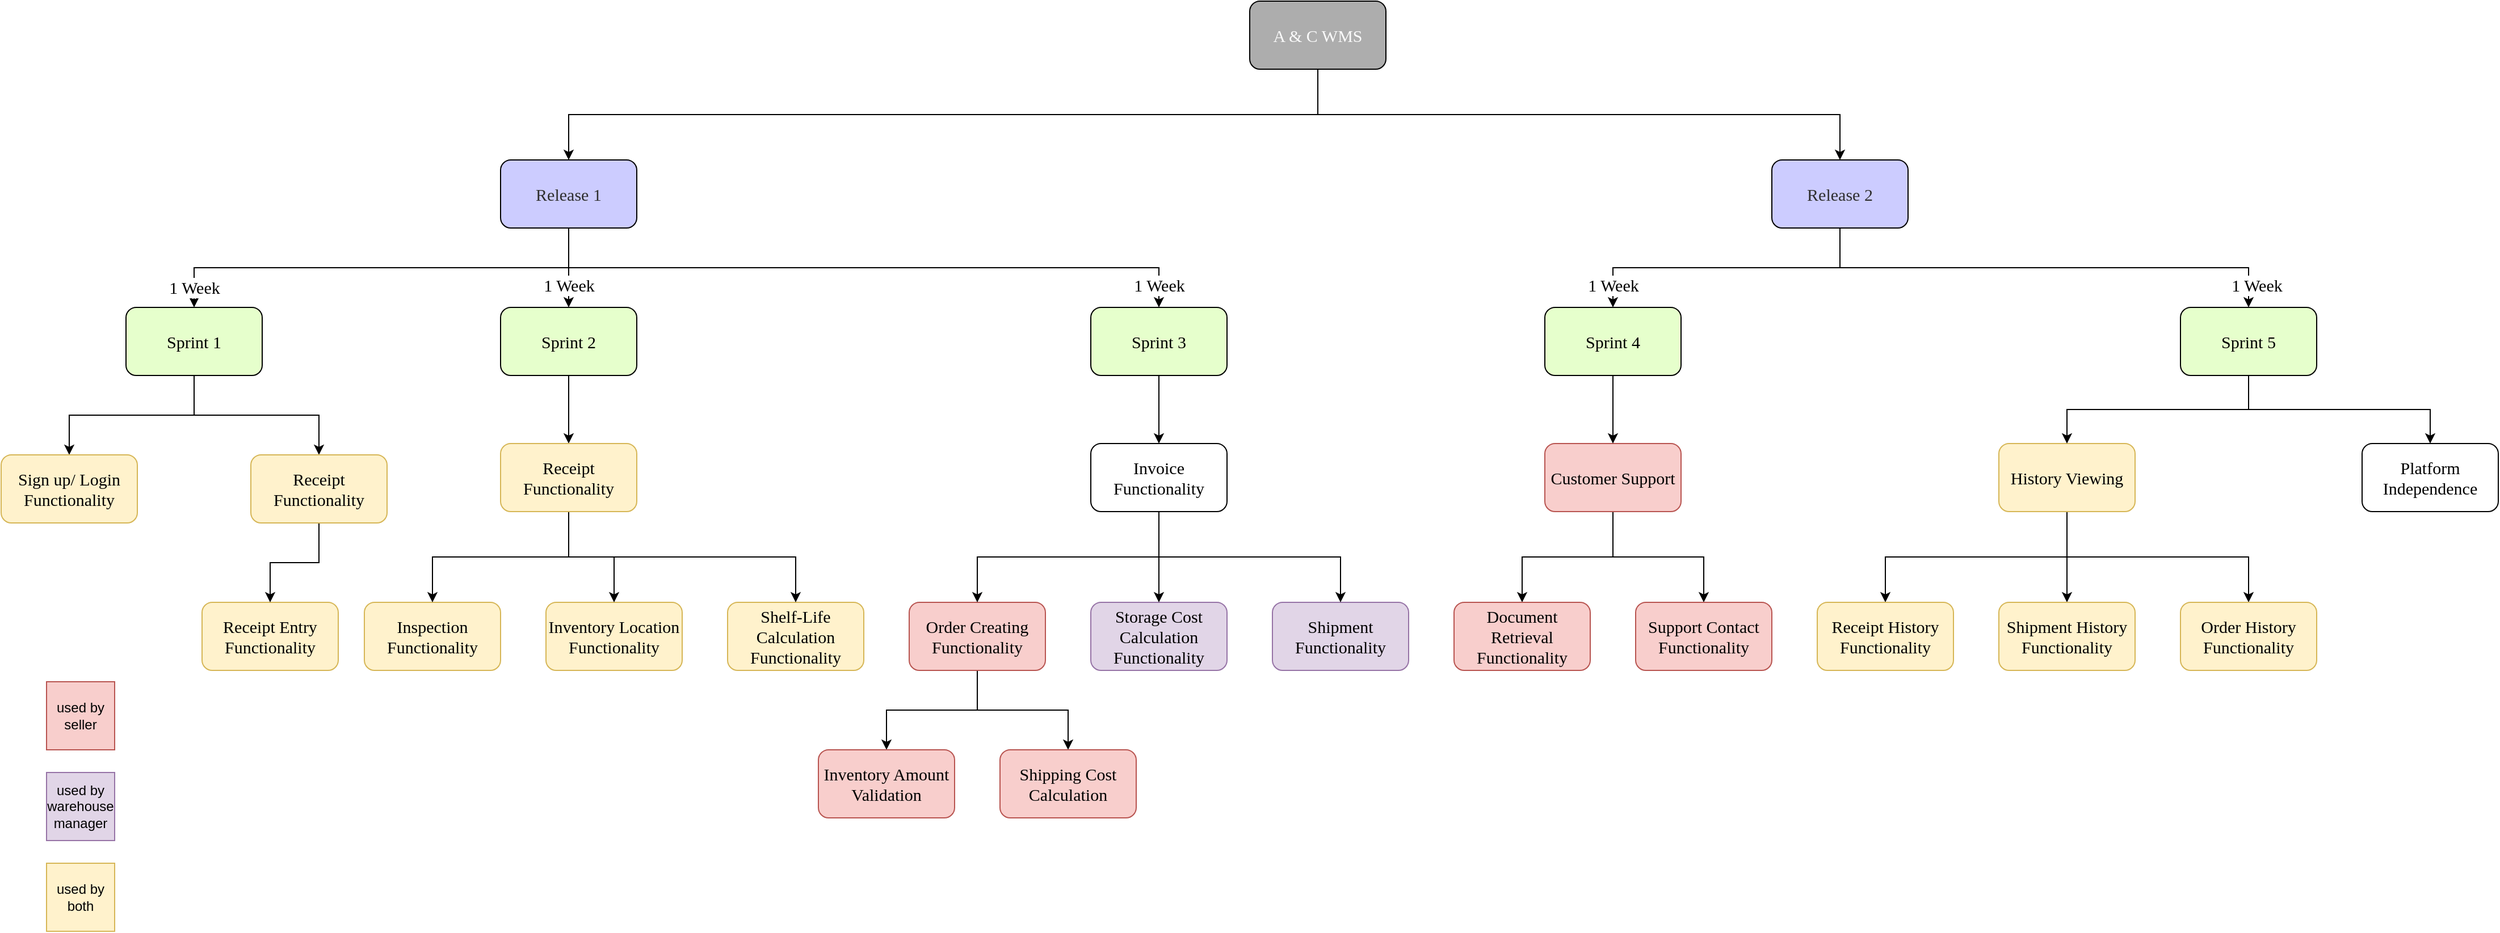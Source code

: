 <mxfile version="20.2.0" type="github">
  <diagram id="cU4OAi840j_sRIVLiYRo" name="Page-1">
    <mxGraphModel dx="1038" dy="617" grid="1" gridSize="10" guides="1" tooltips="1" connect="1" arrows="1" fold="1" page="1" pageScale="1" pageWidth="2300" pageHeight="900" math="0" shadow="0">
      <root>
        <mxCell id="0" />
        <mxCell id="1" parent="0" />
        <mxCell id="Y3KX7zLdYKdvh9AWJ_t6-6" style="edgeStyle=orthogonalEdgeStyle;rounded=0;orthogonalLoop=1;jettySize=auto;html=1;exitX=0.5;exitY=1;exitDx=0;exitDy=0;entryX=0.5;entryY=0;entryDx=0;entryDy=0;fontSize=15;fontFamily=Times New Roman;" parent="1" source="Y3KX7zLdYKdvh9AWJ_t6-1" target="Y3KX7zLdYKdvh9AWJ_t6-2" edge="1">
          <mxGeometry relative="1" as="geometry" />
        </mxCell>
        <mxCell id="Y3KX7zLdYKdvh9AWJ_t6-7" style="edgeStyle=orthogonalEdgeStyle;rounded=0;orthogonalLoop=1;jettySize=auto;html=1;exitX=0.5;exitY=1;exitDx=0;exitDy=0;entryX=0.5;entryY=0;entryDx=0;entryDy=0;fontSize=15;fontFamily=Times New Roman;" parent="1" source="Y3KX7zLdYKdvh9AWJ_t6-1" target="Y3KX7zLdYKdvh9AWJ_t6-4" edge="1">
          <mxGeometry relative="1" as="geometry" />
        </mxCell>
        <mxCell id="Y3KX7zLdYKdvh9AWJ_t6-1" value="A &amp;amp; C WMS" style="rounded=1;whiteSpace=wrap;html=1;fontSize=15;fontFamily=Times New Roman;labelBackgroundColor=#ADADAD;fillColor=#ADADAD;fontColor=#FAFAFA;" parent="1" vertex="1">
          <mxGeometry x="1123" y="50" width="120" height="60" as="geometry" />
        </mxCell>
        <mxCell id="Y3KX7zLdYKdvh9AWJ_t6-14" style="edgeStyle=orthogonalEdgeStyle;rounded=0;orthogonalLoop=1;jettySize=auto;html=1;exitX=0.5;exitY=1;exitDx=0;exitDy=0;entryX=0.5;entryY=0;entryDx=0;entryDy=0;fontSize=15;fontFamily=Times New Roman;" parent="1" source="Y3KX7zLdYKdvh9AWJ_t6-2" target="Y3KX7zLdYKdvh9AWJ_t6-8" edge="1">
          <mxGeometry relative="1" as="geometry" />
        </mxCell>
        <mxCell id="Y3KX7zLdYKdvh9AWJ_t6-54" value="1 Week" style="edgeLabel;html=1;align=center;verticalAlign=middle;resizable=0;points=[];fontSize=15;fontFamily=Times New Roman;" parent="Y3KX7zLdYKdvh9AWJ_t6-14" vertex="1" connectable="0">
          <mxGeometry x="0.877" relative="1" as="geometry">
            <mxPoint y="6" as="offset" />
          </mxGeometry>
        </mxCell>
        <mxCell id="Y3KX7zLdYKdvh9AWJ_t6-15" style="edgeStyle=orthogonalEdgeStyle;rounded=0;orthogonalLoop=1;jettySize=auto;html=1;exitX=0.5;exitY=1;exitDx=0;exitDy=0;entryX=0.5;entryY=0;entryDx=0;entryDy=0;fontSize=15;fontFamily=Times New Roman;" parent="1" source="Y3KX7zLdYKdvh9AWJ_t6-2" target="Y3KX7zLdYKdvh9AWJ_t6-9" edge="1">
          <mxGeometry relative="1" as="geometry" />
        </mxCell>
        <mxCell id="Y3KX7zLdYKdvh9AWJ_t6-55" value="1 Week" style="edgeLabel;html=1;align=center;verticalAlign=middle;resizable=0;points=[];fontSize=15;fontFamily=Times New Roman;" parent="Y3KX7zLdYKdvh9AWJ_t6-15" vertex="1" connectable="0">
          <mxGeometry x="0.708" y="2" relative="1" as="geometry">
            <mxPoint x="-2" y="-10" as="offset" />
          </mxGeometry>
        </mxCell>
        <mxCell id="Y3KX7zLdYKdvh9AWJ_t6-28" value="1 Week" style="edgeStyle=orthogonalEdgeStyle;rounded=0;orthogonalLoop=1;jettySize=auto;html=1;exitX=0.5;exitY=1;exitDx=0;exitDy=0;entryX=0.5;entryY=0;entryDx=0;entryDy=0;fontSize=15;fontFamily=Times New Roman;" parent="1" source="Y3KX7zLdYKdvh9AWJ_t6-2" target="Y3KX7zLdYKdvh9AWJ_t6-23" edge="1">
          <mxGeometry x="0.932" relative="1" as="geometry">
            <mxPoint as="offset" />
          </mxGeometry>
        </mxCell>
        <mxCell id="Y3KX7zLdYKdvh9AWJ_t6-2" value="Release 1" style="rounded=1;whiteSpace=wrap;html=1;fontSize=15;fontFamily=Times New Roman;fontColor=#2E2E2E;labelBackgroundColor=#CCCCFF;fillColor=#CCCCFF;" parent="1" vertex="1">
          <mxGeometry x="463" y="190" width="120" height="60" as="geometry" />
        </mxCell>
        <mxCell id="Y3KX7zLdYKdvh9AWJ_t6-79" value="1 Week" style="edgeStyle=orthogonalEdgeStyle;rounded=0;orthogonalLoop=1;jettySize=auto;html=1;exitX=0.5;exitY=1;exitDx=0;exitDy=0;entryX=0.5;entryY=0;entryDx=0;entryDy=0;fontFamily=Times New Roman;fontSize=15;" parent="1" source="Y3KX7zLdYKdvh9AWJ_t6-4" target="Y3KX7zLdYKdvh9AWJ_t6-77" edge="1">
          <mxGeometry x="0.907" y="7" relative="1" as="geometry">
            <mxPoint as="offset" />
          </mxGeometry>
        </mxCell>
        <mxCell id="Y3KX7zLdYKdvh9AWJ_t6-84" value="1 Week" style="edgeStyle=orthogonalEdgeStyle;rounded=0;orthogonalLoop=1;jettySize=auto;html=1;exitX=0.5;exitY=1;exitDx=0;exitDy=0;entryX=0.5;entryY=0;entryDx=0;entryDy=0;fontFamily=Times New Roman;fontSize=15;" parent="1" source="Y3KX7zLdYKdvh9AWJ_t6-4" target="Y3KX7zLdYKdvh9AWJ_t6-76" edge="1">
          <mxGeometry x="0.852" relative="1" as="geometry">
            <mxPoint as="offset" />
          </mxGeometry>
        </mxCell>
        <mxCell id="Y3KX7zLdYKdvh9AWJ_t6-4" value="Release 2" style="rounded=1;whiteSpace=wrap;html=1;fontSize=15;fontFamily=Times New Roman;fontColor=#2E2E2E;labelBackgroundColor=#CCCCFF;fillColor=#CCCCFF;" parent="1" vertex="1">
          <mxGeometry x="1583" y="190" width="120" height="60" as="geometry" />
        </mxCell>
        <mxCell id="Y3KX7zLdYKdvh9AWJ_t6-63" style="edgeStyle=orthogonalEdgeStyle;rounded=0;orthogonalLoop=1;jettySize=auto;html=1;exitX=0.5;exitY=1;exitDx=0;exitDy=0;entryX=0.5;entryY=0;entryDx=0;entryDy=0;fontFamily=Times New Roman;fontSize=15;" parent="1" source="Y3KX7zLdYKdvh9AWJ_t6-8" target="Y3KX7zLdYKdvh9AWJ_t6-59" edge="1">
          <mxGeometry relative="1" as="geometry" />
        </mxCell>
        <mxCell id="Y3KX7zLdYKdvh9AWJ_t6-64" style="edgeStyle=orthogonalEdgeStyle;rounded=0;orthogonalLoop=1;jettySize=auto;html=1;exitX=0.5;exitY=1;exitDx=0;exitDy=0;entryX=0.5;entryY=0;entryDx=0;entryDy=0;fontFamily=Times New Roman;fontSize=15;" parent="1" source="Y3KX7zLdYKdvh9AWJ_t6-8" target="Y3KX7zLdYKdvh9AWJ_t6-61" edge="1">
          <mxGeometry relative="1" as="geometry" />
        </mxCell>
        <mxCell id="Y3KX7zLdYKdvh9AWJ_t6-8" value="Sprint 1" style="rounded=1;whiteSpace=wrap;html=1;fontSize=15;fontFamily=Times New Roman;labelBackgroundColor=#E6FFCC;fillColor=#E6FFCC;" parent="1" vertex="1">
          <mxGeometry x="133" y="320" width="120" height="60" as="geometry" />
        </mxCell>
        <mxCell id="Y3KX7zLdYKdvh9AWJ_t6-65" style="edgeStyle=orthogonalEdgeStyle;rounded=0;orthogonalLoop=1;jettySize=auto;html=1;exitX=0.5;exitY=1;exitDx=0;exitDy=0;entryX=0.5;entryY=0;entryDx=0;entryDy=0;fontFamily=Times New Roman;fontSize=15;" parent="1" source="Y3KX7zLdYKdvh9AWJ_t6-9" target="Y3KX7zLdYKdvh9AWJ_t6-62" edge="1">
          <mxGeometry relative="1" as="geometry" />
        </mxCell>
        <mxCell id="Y3KX7zLdYKdvh9AWJ_t6-9" value="Sprint 2" style="rounded=1;whiteSpace=wrap;html=1;fontSize=15;fontFamily=Times New Roman;labelBackgroundColor=#E6FFCC;fillColor=#E6FFCC;" parent="1" vertex="1">
          <mxGeometry x="463" y="320" width="120" height="60" as="geometry" />
        </mxCell>
        <mxCell id="Y3KX7zLdYKdvh9AWJ_t6-10" value="Inspection Functionality" style="rounded=1;whiteSpace=wrap;html=1;fontSize=15;fontFamily=Times New Roman;fillColor=#fff2cc;strokeColor=#d6b656;" parent="1" vertex="1">
          <mxGeometry x="343" y="580" width="120" height="60" as="geometry" />
        </mxCell>
        <mxCell id="Y3KX7zLdYKdvh9AWJ_t6-11" value="Inventory Location Functionality" style="rounded=1;whiteSpace=wrap;html=1;fontSize=15;fontFamily=Times New Roman;fillColor=#fff2cc;strokeColor=#d6b656;" parent="1" vertex="1">
          <mxGeometry x="503" y="580" width="120" height="60" as="geometry" />
        </mxCell>
        <mxCell id="Y3KX7zLdYKdvh9AWJ_t6-12" value="Shelf-Life Calculation Functionality" style="rounded=1;whiteSpace=wrap;html=1;fontSize=15;fontFamily=Times New Roman;fillColor=#fff2cc;strokeColor=#d6b656;" parent="1" vertex="1">
          <mxGeometry x="663" y="580" width="120" height="60" as="geometry" />
        </mxCell>
        <mxCell id="Y3KX7zLdYKdvh9AWJ_t6-13" value="Receipt Entry Functionality" style="rounded=1;whiteSpace=wrap;html=1;fontSize=15;fontFamily=Times New Roman;fillColor=#fff2cc;strokeColor=#d6b656;" parent="1" vertex="1">
          <mxGeometry x="200" y="580" width="120" height="60" as="geometry" />
        </mxCell>
        <mxCell id="Y3KX7zLdYKdvh9AWJ_t6-72" style="edgeStyle=orthogonalEdgeStyle;rounded=0;orthogonalLoop=1;jettySize=auto;html=1;exitX=0.5;exitY=1;exitDx=0;exitDy=0;entryX=0.5;entryY=0;entryDx=0;entryDy=0;fontFamily=Times New Roman;fontSize=15;" parent="1" source="Y3KX7zLdYKdvh9AWJ_t6-23" target="Y3KX7zLdYKdvh9AWJ_t6-71" edge="1">
          <mxGeometry relative="1" as="geometry" />
        </mxCell>
        <mxCell id="Y3KX7zLdYKdvh9AWJ_t6-23" value="Sprint 3" style="rounded=1;whiteSpace=wrap;html=1;fontSize=15;fontFamily=Times New Roman;labelBackgroundColor=#E6FFCC;fillColor=#E6FFCC;" parent="1" vertex="1">
          <mxGeometry x="983" y="320" width="120" height="60" as="geometry" />
        </mxCell>
        <mxCell id="Y3KX7zLdYKdvh9AWJ_t6-36" style="edgeStyle=orthogonalEdgeStyle;rounded=0;orthogonalLoop=1;jettySize=auto;html=1;exitX=0.5;exitY=1;exitDx=0;exitDy=0;entryX=0.5;entryY=0;entryDx=0;entryDy=0;fontSize=15;fontFamily=Times New Roman;" parent="1" source="Y3KX7zLdYKdvh9AWJ_t6-25" target="Y3KX7zLdYKdvh9AWJ_t6-34" edge="1">
          <mxGeometry relative="1" as="geometry" />
        </mxCell>
        <mxCell id="Y3KX7zLdYKdvh9AWJ_t6-37" style="edgeStyle=orthogonalEdgeStyle;rounded=0;orthogonalLoop=1;jettySize=auto;html=1;exitX=0.5;exitY=1;exitDx=0;exitDy=0;entryX=0.5;entryY=0;entryDx=0;entryDy=0;fontSize=15;fontFamily=Times New Roman;" parent="1" source="Y3KX7zLdYKdvh9AWJ_t6-25" target="Y3KX7zLdYKdvh9AWJ_t6-33" edge="1">
          <mxGeometry relative="1" as="geometry" />
        </mxCell>
        <mxCell id="Y3KX7zLdYKdvh9AWJ_t6-25" value="Order Creating Functionality" style="rounded=1;whiteSpace=wrap;html=1;fontSize=15;fontFamily=Times New Roman;fillColor=#f8cecc;strokeColor=#b85450;" parent="1" vertex="1">
          <mxGeometry x="823" y="580" width="120" height="60" as="geometry" />
        </mxCell>
        <mxCell id="Y3KX7zLdYKdvh9AWJ_t6-26" value="Storage Cost Calculation Functionality" style="rounded=1;whiteSpace=wrap;html=1;fontSize=15;fontFamily=Times New Roman;fillColor=#e1d5e7;strokeColor=#9673a6;" parent="1" vertex="1">
          <mxGeometry x="983" y="580" width="120" height="60" as="geometry" />
        </mxCell>
        <mxCell id="Y3KX7zLdYKdvh9AWJ_t6-27" value="Shipment Functionality" style="rounded=1;whiteSpace=wrap;html=1;fontSize=15;fontFamily=Times New Roman;fillColor=#e1d5e7;strokeColor=#9673a6;" parent="1" vertex="1">
          <mxGeometry x="1143" y="580" width="120" height="60" as="geometry" />
        </mxCell>
        <mxCell id="Y3KX7zLdYKdvh9AWJ_t6-33" value="Shipping Cost Calculation" style="rounded=1;whiteSpace=wrap;html=1;fontSize=15;fontFamily=Times New Roman;fillColor=#f8cecc;strokeColor=#b85450;" parent="1" vertex="1">
          <mxGeometry x="903" y="710" width="120" height="60" as="geometry" />
        </mxCell>
        <mxCell id="Y3KX7zLdYKdvh9AWJ_t6-34" value="Inventory Amount Validation" style="rounded=1;whiteSpace=wrap;html=1;fontSize=15;fontFamily=Times New Roman;fillColor=#f8cecc;strokeColor=#b85450;" parent="1" vertex="1">
          <mxGeometry x="743" y="710" width="120" height="60" as="geometry" />
        </mxCell>
        <mxCell id="Y3KX7zLdYKdvh9AWJ_t6-86" style="edgeStyle=orthogonalEdgeStyle;rounded=0;orthogonalLoop=1;jettySize=auto;html=1;exitX=0.5;exitY=1;exitDx=0;exitDy=0;entryX=0.5;entryY=0;entryDx=0;entryDy=0;fontFamily=Times New Roman;fontSize=15;" parent="1" source="Y3KX7zLdYKdvh9AWJ_t6-40" target="Y3KX7zLdYKdvh9AWJ_t6-42" edge="1">
          <mxGeometry relative="1" as="geometry" />
        </mxCell>
        <mxCell id="Y3KX7zLdYKdvh9AWJ_t6-87" style="edgeStyle=orthogonalEdgeStyle;rounded=0;orthogonalLoop=1;jettySize=auto;html=1;exitX=0.5;exitY=1;exitDx=0;exitDy=0;entryX=0.5;entryY=0;entryDx=0;entryDy=0;fontFamily=Times New Roman;fontSize=15;" parent="1" source="Y3KX7zLdYKdvh9AWJ_t6-40" target="Y3KX7zLdYKdvh9AWJ_t6-41" edge="1">
          <mxGeometry relative="1" as="geometry" />
        </mxCell>
        <mxCell id="Y3KX7zLdYKdvh9AWJ_t6-40" value="Customer Support" style="rounded=1;whiteSpace=wrap;html=1;fontSize=15;fontFamily=Times New Roman;fillColor=#f8cecc;strokeColor=#b85450;" parent="1" vertex="1">
          <mxGeometry x="1383" y="440" width="120" height="60" as="geometry" />
        </mxCell>
        <mxCell id="Y3KX7zLdYKdvh9AWJ_t6-41" value="Support Contact Functionality" style="rounded=1;whiteSpace=wrap;html=1;fontSize=15;fontFamily=Times New Roman;fillColor=#f8cecc;strokeColor=#b85450;" parent="1" vertex="1">
          <mxGeometry x="1463" y="580" width="120" height="60" as="geometry" />
        </mxCell>
        <mxCell id="Y3KX7zLdYKdvh9AWJ_t6-42" value="Document Retrieval Functionality" style="rounded=1;whiteSpace=wrap;html=1;fontSize=15;fontFamily=Times New Roman;fillColor=#f8cecc;strokeColor=#b85450;" parent="1" vertex="1">
          <mxGeometry x="1303" y="580" width="120" height="60" as="geometry" />
        </mxCell>
        <mxCell id="Y3KX7zLdYKdvh9AWJ_t6-81" style="edgeStyle=orthogonalEdgeStyle;rounded=0;orthogonalLoop=1;jettySize=auto;html=1;exitX=0.5;exitY=1;exitDx=0;exitDy=0;entryX=0.5;entryY=0;entryDx=0;entryDy=0;fontFamily=Times New Roman;fontSize=15;" parent="1" source="Y3KX7zLdYKdvh9AWJ_t6-46" target="Y3KX7zLdYKdvh9AWJ_t6-47" edge="1">
          <mxGeometry relative="1" as="geometry" />
        </mxCell>
        <mxCell id="Y3KX7zLdYKdvh9AWJ_t6-82" style="edgeStyle=orthogonalEdgeStyle;rounded=0;orthogonalLoop=1;jettySize=auto;html=1;exitX=0.5;exitY=1;exitDx=0;exitDy=0;entryX=0.5;entryY=0;entryDx=0;entryDy=0;fontFamily=Times New Roman;fontSize=15;" parent="1" source="Y3KX7zLdYKdvh9AWJ_t6-46" target="Y3KX7zLdYKdvh9AWJ_t6-48" edge="1">
          <mxGeometry relative="1" as="geometry" />
        </mxCell>
        <mxCell id="Y3KX7zLdYKdvh9AWJ_t6-83" style="edgeStyle=orthogonalEdgeStyle;rounded=0;orthogonalLoop=1;jettySize=auto;html=1;exitX=0.5;exitY=1;exitDx=0;exitDy=0;entryX=0.5;entryY=0;entryDx=0;entryDy=0;fontFamily=Times New Roman;fontSize=15;" parent="1" source="Y3KX7zLdYKdvh9AWJ_t6-46" target="Y3KX7zLdYKdvh9AWJ_t6-49" edge="1">
          <mxGeometry relative="1" as="geometry" />
        </mxCell>
        <mxCell id="Y3KX7zLdYKdvh9AWJ_t6-46" value="History Viewing" style="rounded=1;whiteSpace=wrap;html=1;fontSize=15;fontFamily=Times New Roman;fillColor=#fff2cc;strokeColor=#d6b656;" parent="1" vertex="1">
          <mxGeometry x="1783" y="440" width="120" height="60" as="geometry" />
        </mxCell>
        <mxCell id="Y3KX7zLdYKdvh9AWJ_t6-47" value="Receipt History Functionality" style="rounded=1;whiteSpace=wrap;html=1;fontSize=15;fontFamily=Times New Roman;fillColor=#fff2cc;strokeColor=#d6b656;" parent="1" vertex="1">
          <mxGeometry x="1623" y="580" width="120" height="60" as="geometry" />
        </mxCell>
        <mxCell id="Y3KX7zLdYKdvh9AWJ_t6-48" value="Shipment History Functionality" style="rounded=1;whiteSpace=wrap;html=1;fontSize=15;fontFamily=Times New Roman;fillColor=#fff2cc;strokeColor=#d6b656;" parent="1" vertex="1">
          <mxGeometry x="1783" y="580" width="120" height="60" as="geometry" />
        </mxCell>
        <mxCell id="Y3KX7zLdYKdvh9AWJ_t6-49" value="Order History Functionality" style="rounded=1;whiteSpace=wrap;html=1;fontSize=15;fontFamily=Times New Roman;fillColor=#fff2cc;strokeColor=#d6b656;" parent="1" vertex="1">
          <mxGeometry x="1943" y="580" width="120" height="60" as="geometry" />
        </mxCell>
        <mxCell id="Y3KX7zLdYKdvh9AWJ_t6-56" value="Platform Independence" style="rounded=1;whiteSpace=wrap;html=1;fontSize=15;fontFamily=Times New Roman;" parent="1" vertex="1">
          <mxGeometry x="2103" y="440" width="120" height="60" as="geometry" />
        </mxCell>
        <mxCell id="Y3KX7zLdYKdvh9AWJ_t6-59" value="Sign up/ Login Functionality" style="rounded=1;whiteSpace=wrap;html=1;fontSize=15;fontFamily=Times New Roman;fillColor=#fff2cc;strokeColor=#d6b656;" parent="1" vertex="1">
          <mxGeometry x="23" y="450" width="120" height="60" as="geometry" />
        </mxCell>
        <mxCell id="Y3KX7zLdYKdvh9AWJ_t6-67" style="edgeStyle=orthogonalEdgeStyle;rounded=0;orthogonalLoop=1;jettySize=auto;html=1;exitX=0.5;exitY=1;exitDx=0;exitDy=0;entryX=0.5;entryY=0;entryDx=0;entryDy=0;fontFamily=Times New Roman;fontSize=15;" parent="1" source="Y3KX7zLdYKdvh9AWJ_t6-61" target="Y3KX7zLdYKdvh9AWJ_t6-13" edge="1">
          <mxGeometry relative="1" as="geometry" />
        </mxCell>
        <mxCell id="Y3KX7zLdYKdvh9AWJ_t6-61" value="Receipt Functionality" style="rounded=1;whiteSpace=wrap;html=1;fontSize=15;fontFamily=Times New Roman;fillColor=#fff2cc;strokeColor=#d6b656;" parent="1" vertex="1">
          <mxGeometry x="243" y="450" width="120" height="60" as="geometry" />
        </mxCell>
        <mxCell id="Y3KX7zLdYKdvh9AWJ_t6-68" style="edgeStyle=orthogonalEdgeStyle;rounded=0;orthogonalLoop=1;jettySize=auto;html=1;exitX=0.5;exitY=1;exitDx=0;exitDy=0;entryX=0.5;entryY=0;entryDx=0;entryDy=0;fontFamily=Times New Roman;fontSize=15;" parent="1" source="Y3KX7zLdYKdvh9AWJ_t6-62" target="Y3KX7zLdYKdvh9AWJ_t6-10" edge="1">
          <mxGeometry relative="1" as="geometry" />
        </mxCell>
        <mxCell id="Y3KX7zLdYKdvh9AWJ_t6-69" style="edgeStyle=orthogonalEdgeStyle;rounded=0;orthogonalLoop=1;jettySize=auto;html=1;exitX=0.5;exitY=1;exitDx=0;exitDy=0;entryX=0.5;entryY=0;entryDx=0;entryDy=0;fontFamily=Times New Roman;fontSize=15;" parent="1" source="Y3KX7zLdYKdvh9AWJ_t6-62" target="Y3KX7zLdYKdvh9AWJ_t6-11" edge="1">
          <mxGeometry relative="1" as="geometry" />
        </mxCell>
        <mxCell id="Y3KX7zLdYKdvh9AWJ_t6-70" style="edgeStyle=orthogonalEdgeStyle;rounded=0;orthogonalLoop=1;jettySize=auto;html=1;exitX=0.5;exitY=1;exitDx=0;exitDy=0;entryX=0.5;entryY=0;entryDx=0;entryDy=0;fontFamily=Times New Roman;fontSize=15;" parent="1" source="Y3KX7zLdYKdvh9AWJ_t6-62" target="Y3KX7zLdYKdvh9AWJ_t6-12" edge="1">
          <mxGeometry relative="1" as="geometry" />
        </mxCell>
        <mxCell id="Y3KX7zLdYKdvh9AWJ_t6-62" value="Receipt Functionality" style="rounded=1;whiteSpace=wrap;html=1;fontSize=15;fontFamily=Times New Roman;fillColor=#fff2cc;strokeColor=#d6b656;" parent="1" vertex="1">
          <mxGeometry x="463" y="440" width="120" height="60" as="geometry" />
        </mxCell>
        <mxCell id="Y3KX7zLdYKdvh9AWJ_t6-73" style="edgeStyle=orthogonalEdgeStyle;rounded=0;orthogonalLoop=1;jettySize=auto;html=1;exitX=0.5;exitY=1;exitDx=0;exitDy=0;entryX=0.5;entryY=0;entryDx=0;entryDy=0;fontFamily=Times New Roman;fontSize=15;" parent="1" source="Y3KX7zLdYKdvh9AWJ_t6-71" target="Y3KX7zLdYKdvh9AWJ_t6-25" edge="1">
          <mxGeometry relative="1" as="geometry" />
        </mxCell>
        <mxCell id="Y3KX7zLdYKdvh9AWJ_t6-74" style="edgeStyle=orthogonalEdgeStyle;rounded=0;orthogonalLoop=1;jettySize=auto;html=1;exitX=0.5;exitY=1;exitDx=0;exitDy=0;entryX=0.5;entryY=0;entryDx=0;entryDy=0;fontFamily=Times New Roman;fontSize=15;" parent="1" source="Y3KX7zLdYKdvh9AWJ_t6-71" target="Y3KX7zLdYKdvh9AWJ_t6-26" edge="1">
          <mxGeometry relative="1" as="geometry" />
        </mxCell>
        <mxCell id="Y3KX7zLdYKdvh9AWJ_t6-75" style="edgeStyle=orthogonalEdgeStyle;rounded=0;orthogonalLoop=1;jettySize=auto;html=1;exitX=0.5;exitY=1;exitDx=0;exitDy=0;entryX=0.5;entryY=0;entryDx=0;entryDy=0;fontFamily=Times New Roman;fontSize=15;" parent="1" source="Y3KX7zLdYKdvh9AWJ_t6-71" target="Y3KX7zLdYKdvh9AWJ_t6-27" edge="1">
          <mxGeometry relative="1" as="geometry" />
        </mxCell>
        <mxCell id="Y3KX7zLdYKdvh9AWJ_t6-71" value="Invoice Functionality" style="rounded=1;whiteSpace=wrap;html=1;fontSize=15;fontFamily=Times New Roman;" parent="1" vertex="1">
          <mxGeometry x="983" y="440" width="120" height="60" as="geometry" />
        </mxCell>
        <mxCell id="Y3KX7zLdYKdvh9AWJ_t6-85" style="edgeStyle=orthogonalEdgeStyle;rounded=0;orthogonalLoop=1;jettySize=auto;html=1;exitX=0.5;exitY=1;exitDx=0;exitDy=0;entryX=0.5;entryY=0;entryDx=0;entryDy=0;fontFamily=Times New Roman;fontSize=15;" parent="1" source="Y3KX7zLdYKdvh9AWJ_t6-76" target="Y3KX7zLdYKdvh9AWJ_t6-40" edge="1">
          <mxGeometry relative="1" as="geometry" />
        </mxCell>
        <mxCell id="Y3KX7zLdYKdvh9AWJ_t6-76" value="Sprint 4" style="rounded=1;whiteSpace=wrap;html=1;fontSize=15;fontFamily=Times New Roman;labelBackgroundColor=#E6FFCC;fillColor=#E6FFCC;" parent="1" vertex="1">
          <mxGeometry x="1383" y="320" width="120" height="60" as="geometry" />
        </mxCell>
        <mxCell id="Y3KX7zLdYKdvh9AWJ_t6-80" style="edgeStyle=orthogonalEdgeStyle;rounded=0;orthogonalLoop=1;jettySize=auto;html=1;exitX=0.5;exitY=1;exitDx=0;exitDy=0;entryX=0.5;entryY=0;entryDx=0;entryDy=0;fontFamily=Times New Roman;fontSize=15;" parent="1" source="Y3KX7zLdYKdvh9AWJ_t6-77" target="Y3KX7zLdYKdvh9AWJ_t6-46" edge="1">
          <mxGeometry relative="1" as="geometry" />
        </mxCell>
        <mxCell id="Y3KX7zLdYKdvh9AWJ_t6-88" style="edgeStyle=orthogonalEdgeStyle;rounded=0;orthogonalLoop=1;jettySize=auto;html=1;exitX=0.5;exitY=1;exitDx=0;exitDy=0;entryX=0.5;entryY=0;entryDx=0;entryDy=0;fontFamily=Times New Roman;fontSize=15;" parent="1" source="Y3KX7zLdYKdvh9AWJ_t6-77" target="Y3KX7zLdYKdvh9AWJ_t6-56" edge="1">
          <mxGeometry relative="1" as="geometry" />
        </mxCell>
        <mxCell id="Y3KX7zLdYKdvh9AWJ_t6-77" value="Sprint 5" style="rounded=1;whiteSpace=wrap;html=1;fontSize=15;fontFamily=Times New Roman;labelBackgroundColor=#E6FFCC;fillColor=#E6FFCC;" parent="1" vertex="1">
          <mxGeometry x="1943" y="320" width="120" height="60" as="geometry" />
        </mxCell>
        <mxCell id="KUFrBQ5MN6OonlesNt51-3" value="used by seller" style="whiteSpace=wrap;html=1;aspect=fixed;fillColor=#f8cecc;strokeColor=#b85450;" parent="1" vertex="1">
          <mxGeometry x="63" y="650" width="60" height="60" as="geometry" />
        </mxCell>
        <mxCell id="KUFrBQ5MN6OonlesNt51-4" value="used by warehouse manager" style="whiteSpace=wrap;html=1;aspect=fixed;fillColor=#e1d5e7;strokeColor=#9673a6;" parent="1" vertex="1">
          <mxGeometry x="63" y="730" width="60" height="60" as="geometry" />
        </mxCell>
        <mxCell id="KUFrBQ5MN6OonlesNt51-5" value="used by both" style="whiteSpace=wrap;html=1;aspect=fixed;fillColor=#fff2cc;strokeColor=#d6b656;" parent="1" vertex="1">
          <mxGeometry x="63" y="810" width="60" height="60" as="geometry" />
        </mxCell>
      </root>
    </mxGraphModel>
  </diagram>
</mxfile>
